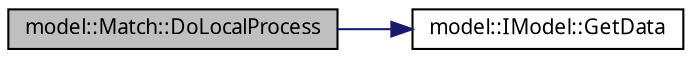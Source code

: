 digraph "model::Match::DoLocalProcess"
{
 // INTERACTIVE_SVG=YES
  edge [fontname="Verdana",fontsize="10",labelfontname="Verdana",labelfontsize="10"];
  node [fontname="Verdana",fontsize="10",shape=record];
  rankdir="LR";
  Node1 [label="model::Match::DoLocalProcess",height=0.2,width=0.4,color="black", fillcolor="grey75", style="filled", fontcolor="black"];
  Node1 -> Node2 [color="midnightblue",fontsize="10",style="solid",fontname="Verdana"];
  Node2 [label="model::IModel::GetData",height=0.2,width=0.4,color="black", fillcolor="white", style="filled",URL="$classmodel_1_1_i_model.html#a9eb51fafa31fc823f21f8f67347165f2",tooltip="Функция получения данных модели. "];
}
